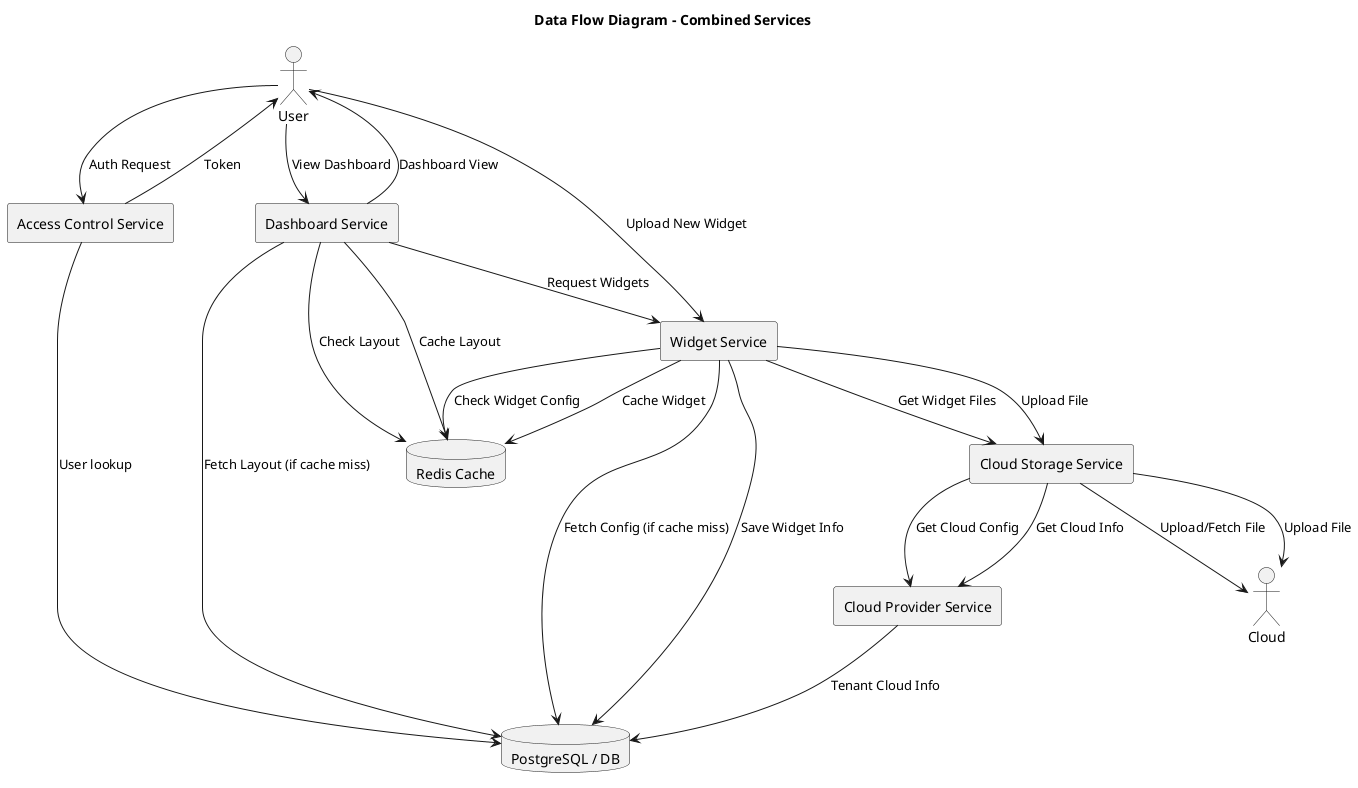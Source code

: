 @startuml
title Data Flow Diagram - Combined Services

actor User
rectangle "Access Control Service" as Access
rectangle "Dashboard Service" as Dashboard
rectangle "Widget Service" as Widget
rectangle "Cloud Storage Service" as Storage
rectangle "Cloud Provider Service" as Provider
database "Redis Cache" as Cache
database "PostgreSQL / DB" as DB

User --> Access: Auth Request
Access --> DB: User lookup
Access --> User: Token

User --> Dashboard: View Dashboard
Dashboard --> Cache: Check Layout
Dashboard --> DB: Fetch Layout (if cache miss)
Dashboard --> Widget: Request Widgets
Widget --> Cache: Check Widget Config
Widget --> DB: Fetch Config (if cache miss)
Widget --> Storage: Get Widget Files
Storage --> Provider: Get Cloud Config
Provider --> DB: Tenant Cloud Info
Storage --> Cloud: Upload/Fetch File
Widget --> Cache: Cache Widget
Dashboard --> Cache: Cache Layout
Dashboard --> User: Dashboard View

User --> Widget: Upload New Widget
Widget --> Storage: Upload File
Storage --> Provider: Get Cloud Info
Storage --> Cloud: Upload File
Widget --> DB: Save Widget Info
@enduml